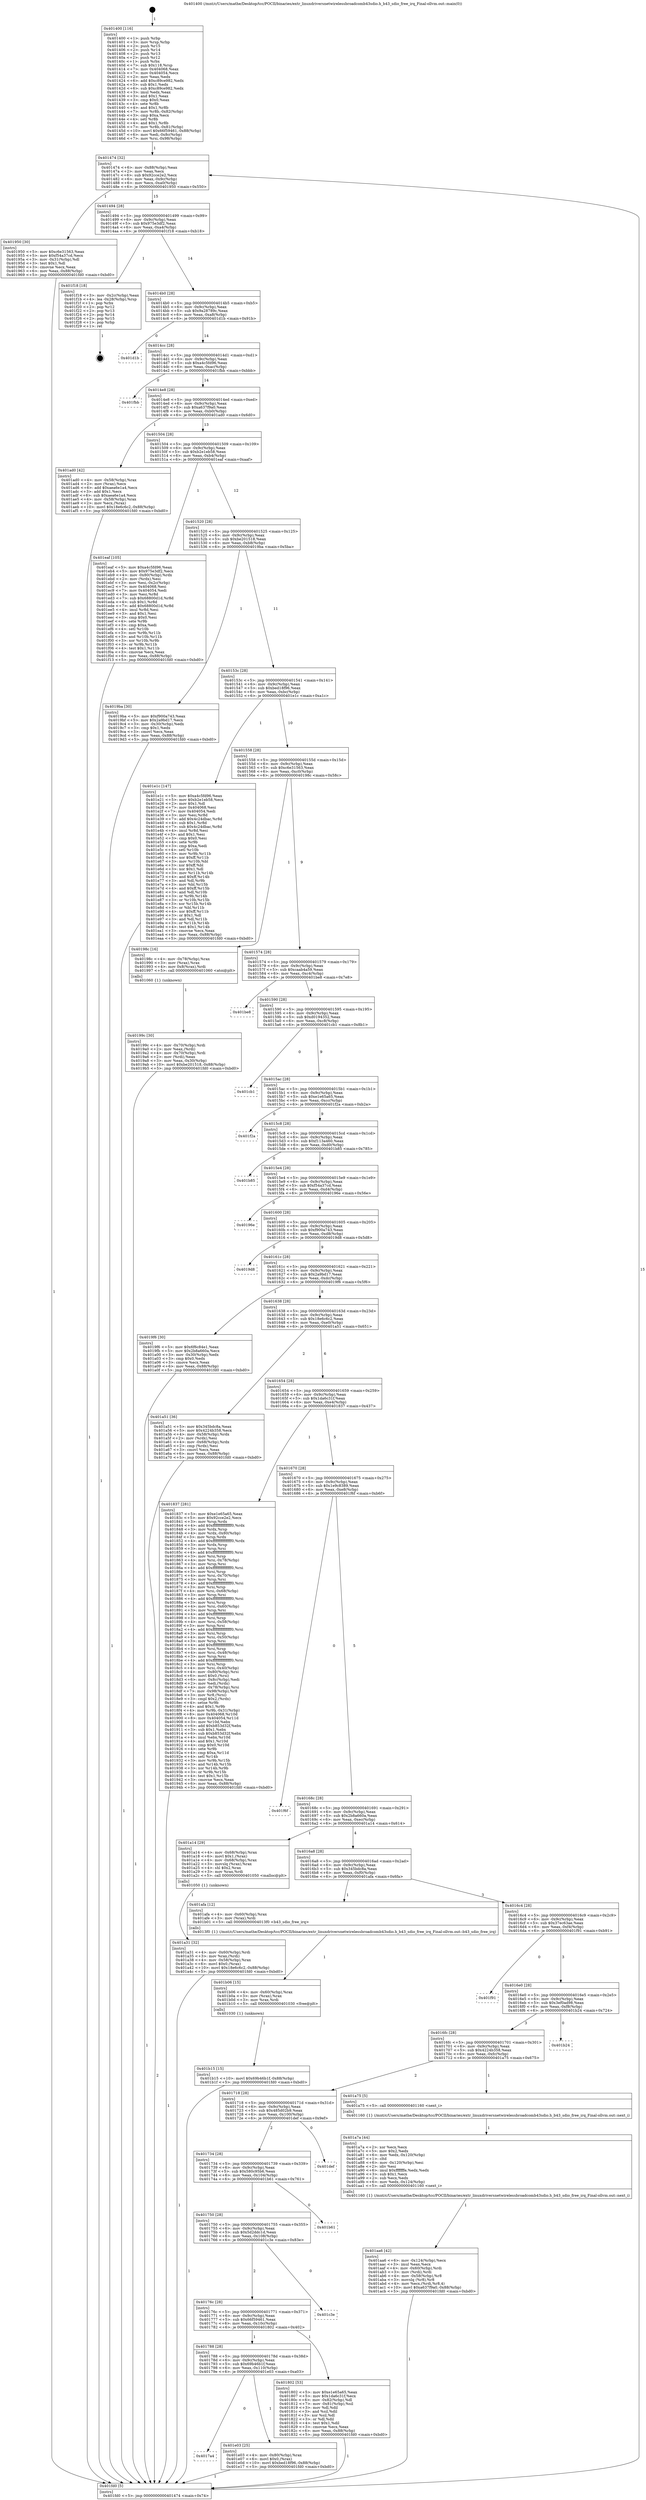 digraph "0x401400" {
  label = "0x401400 (/mnt/c/Users/mathe/Desktop/tcc/POCII/binaries/extr_linuxdriversnetwirelessbroadcomb43sdio.h_b43_sdio_free_irq_Final-ollvm.out::main(0))"
  labelloc = "t"
  node[shape=record]

  Entry [label="",width=0.3,height=0.3,shape=circle,fillcolor=black,style=filled]
  "0x401474" [label="{
     0x401474 [32]\l
     | [instrs]\l
     &nbsp;&nbsp;0x401474 \<+6\>: mov -0x88(%rbp),%eax\l
     &nbsp;&nbsp;0x40147a \<+2\>: mov %eax,%ecx\l
     &nbsp;&nbsp;0x40147c \<+6\>: sub $0x92cce2e2,%ecx\l
     &nbsp;&nbsp;0x401482 \<+6\>: mov %eax,-0x9c(%rbp)\l
     &nbsp;&nbsp;0x401488 \<+6\>: mov %ecx,-0xa0(%rbp)\l
     &nbsp;&nbsp;0x40148e \<+6\>: je 0000000000401950 \<main+0x550\>\l
  }"]
  "0x401950" [label="{
     0x401950 [30]\l
     | [instrs]\l
     &nbsp;&nbsp;0x401950 \<+5\>: mov $0xc6e31563,%eax\l
     &nbsp;&nbsp;0x401955 \<+5\>: mov $0xf54a37cd,%ecx\l
     &nbsp;&nbsp;0x40195a \<+3\>: mov -0x31(%rbp),%dl\l
     &nbsp;&nbsp;0x40195d \<+3\>: test $0x1,%dl\l
     &nbsp;&nbsp;0x401960 \<+3\>: cmovne %ecx,%eax\l
     &nbsp;&nbsp;0x401963 \<+6\>: mov %eax,-0x88(%rbp)\l
     &nbsp;&nbsp;0x401969 \<+5\>: jmp 0000000000401fd0 \<main+0xbd0\>\l
  }"]
  "0x401494" [label="{
     0x401494 [28]\l
     | [instrs]\l
     &nbsp;&nbsp;0x401494 \<+5\>: jmp 0000000000401499 \<main+0x99\>\l
     &nbsp;&nbsp;0x401499 \<+6\>: mov -0x9c(%rbp),%eax\l
     &nbsp;&nbsp;0x40149f \<+5\>: sub $0x975e3df2,%eax\l
     &nbsp;&nbsp;0x4014a4 \<+6\>: mov %eax,-0xa4(%rbp)\l
     &nbsp;&nbsp;0x4014aa \<+6\>: je 0000000000401f18 \<main+0xb18\>\l
  }"]
  Exit [label="",width=0.3,height=0.3,shape=circle,fillcolor=black,style=filled,peripheries=2]
  "0x401f18" [label="{
     0x401f18 [18]\l
     | [instrs]\l
     &nbsp;&nbsp;0x401f18 \<+3\>: mov -0x2c(%rbp),%eax\l
     &nbsp;&nbsp;0x401f1b \<+4\>: lea -0x28(%rbp),%rsp\l
     &nbsp;&nbsp;0x401f1f \<+1\>: pop %rbx\l
     &nbsp;&nbsp;0x401f20 \<+2\>: pop %r12\l
     &nbsp;&nbsp;0x401f22 \<+2\>: pop %r13\l
     &nbsp;&nbsp;0x401f24 \<+2\>: pop %r14\l
     &nbsp;&nbsp;0x401f26 \<+2\>: pop %r15\l
     &nbsp;&nbsp;0x401f28 \<+1\>: pop %rbp\l
     &nbsp;&nbsp;0x401f29 \<+1\>: ret\l
  }"]
  "0x4014b0" [label="{
     0x4014b0 [28]\l
     | [instrs]\l
     &nbsp;&nbsp;0x4014b0 \<+5\>: jmp 00000000004014b5 \<main+0xb5\>\l
     &nbsp;&nbsp;0x4014b5 \<+6\>: mov -0x9c(%rbp),%eax\l
     &nbsp;&nbsp;0x4014bb \<+5\>: sub $0x9a28789c,%eax\l
     &nbsp;&nbsp;0x4014c0 \<+6\>: mov %eax,-0xa8(%rbp)\l
     &nbsp;&nbsp;0x4014c6 \<+6\>: je 0000000000401d1b \<main+0x91b\>\l
  }"]
  "0x4017a4" [label="{
     0x4017a4\l
  }", style=dashed]
  "0x401d1b" [label="{
     0x401d1b\l
  }", style=dashed]
  "0x4014cc" [label="{
     0x4014cc [28]\l
     | [instrs]\l
     &nbsp;&nbsp;0x4014cc \<+5\>: jmp 00000000004014d1 \<main+0xd1\>\l
     &nbsp;&nbsp;0x4014d1 \<+6\>: mov -0x9c(%rbp),%eax\l
     &nbsp;&nbsp;0x4014d7 \<+5\>: sub $0xa4c5fd96,%eax\l
     &nbsp;&nbsp;0x4014dc \<+6\>: mov %eax,-0xac(%rbp)\l
     &nbsp;&nbsp;0x4014e2 \<+6\>: je 0000000000401fbb \<main+0xbbb\>\l
  }"]
  "0x401e03" [label="{
     0x401e03 [25]\l
     | [instrs]\l
     &nbsp;&nbsp;0x401e03 \<+4\>: mov -0x80(%rbp),%rax\l
     &nbsp;&nbsp;0x401e07 \<+6\>: movl $0x0,(%rax)\l
     &nbsp;&nbsp;0x401e0d \<+10\>: movl $0xbed18f96,-0x88(%rbp)\l
     &nbsp;&nbsp;0x401e17 \<+5\>: jmp 0000000000401fd0 \<main+0xbd0\>\l
  }"]
  "0x401fbb" [label="{
     0x401fbb\l
  }", style=dashed]
  "0x4014e8" [label="{
     0x4014e8 [28]\l
     | [instrs]\l
     &nbsp;&nbsp;0x4014e8 \<+5\>: jmp 00000000004014ed \<main+0xed\>\l
     &nbsp;&nbsp;0x4014ed \<+6\>: mov -0x9c(%rbp),%eax\l
     &nbsp;&nbsp;0x4014f3 \<+5\>: sub $0xa637f9a0,%eax\l
     &nbsp;&nbsp;0x4014f8 \<+6\>: mov %eax,-0xb0(%rbp)\l
     &nbsp;&nbsp;0x4014fe \<+6\>: je 0000000000401ad0 \<main+0x6d0\>\l
  }"]
  "0x401b15" [label="{
     0x401b15 [15]\l
     | [instrs]\l
     &nbsp;&nbsp;0x401b15 \<+10\>: movl $0x69b46b1f,-0x88(%rbp)\l
     &nbsp;&nbsp;0x401b1f \<+5\>: jmp 0000000000401fd0 \<main+0xbd0\>\l
  }"]
  "0x401ad0" [label="{
     0x401ad0 [42]\l
     | [instrs]\l
     &nbsp;&nbsp;0x401ad0 \<+4\>: mov -0x58(%rbp),%rax\l
     &nbsp;&nbsp;0x401ad4 \<+2\>: mov (%rax),%ecx\l
     &nbsp;&nbsp;0x401ad6 \<+6\>: add $0xaea6e1a4,%ecx\l
     &nbsp;&nbsp;0x401adc \<+3\>: add $0x1,%ecx\l
     &nbsp;&nbsp;0x401adf \<+6\>: sub $0xaea6e1a4,%ecx\l
     &nbsp;&nbsp;0x401ae5 \<+4\>: mov -0x58(%rbp),%rax\l
     &nbsp;&nbsp;0x401ae9 \<+2\>: mov %ecx,(%rax)\l
     &nbsp;&nbsp;0x401aeb \<+10\>: movl $0x18e6c6c2,-0x88(%rbp)\l
     &nbsp;&nbsp;0x401af5 \<+5\>: jmp 0000000000401fd0 \<main+0xbd0\>\l
  }"]
  "0x401504" [label="{
     0x401504 [28]\l
     | [instrs]\l
     &nbsp;&nbsp;0x401504 \<+5\>: jmp 0000000000401509 \<main+0x109\>\l
     &nbsp;&nbsp;0x401509 \<+6\>: mov -0x9c(%rbp),%eax\l
     &nbsp;&nbsp;0x40150f \<+5\>: sub $0xb2e1eb58,%eax\l
     &nbsp;&nbsp;0x401514 \<+6\>: mov %eax,-0xb4(%rbp)\l
     &nbsp;&nbsp;0x40151a \<+6\>: je 0000000000401eaf \<main+0xaaf\>\l
  }"]
  "0x401b06" [label="{
     0x401b06 [15]\l
     | [instrs]\l
     &nbsp;&nbsp;0x401b06 \<+4\>: mov -0x60(%rbp),%rax\l
     &nbsp;&nbsp;0x401b0a \<+3\>: mov (%rax),%rax\l
     &nbsp;&nbsp;0x401b0d \<+3\>: mov %rax,%rdi\l
     &nbsp;&nbsp;0x401b10 \<+5\>: call 0000000000401030 \<free@plt\>\l
     | [calls]\l
     &nbsp;&nbsp;0x401030 \{1\} (unknown)\l
  }"]
  "0x401eaf" [label="{
     0x401eaf [105]\l
     | [instrs]\l
     &nbsp;&nbsp;0x401eaf \<+5\>: mov $0xa4c5fd96,%eax\l
     &nbsp;&nbsp;0x401eb4 \<+5\>: mov $0x975e3df2,%ecx\l
     &nbsp;&nbsp;0x401eb9 \<+4\>: mov -0x80(%rbp),%rdx\l
     &nbsp;&nbsp;0x401ebd \<+2\>: mov (%rdx),%esi\l
     &nbsp;&nbsp;0x401ebf \<+3\>: mov %esi,-0x2c(%rbp)\l
     &nbsp;&nbsp;0x401ec2 \<+7\>: mov 0x404068,%esi\l
     &nbsp;&nbsp;0x401ec9 \<+7\>: mov 0x404054,%edi\l
     &nbsp;&nbsp;0x401ed0 \<+3\>: mov %esi,%r8d\l
     &nbsp;&nbsp;0x401ed3 \<+7\>: sub $0x68800d1d,%r8d\l
     &nbsp;&nbsp;0x401eda \<+4\>: sub $0x1,%r8d\l
     &nbsp;&nbsp;0x401ede \<+7\>: add $0x68800d1d,%r8d\l
     &nbsp;&nbsp;0x401ee5 \<+4\>: imul %r8d,%esi\l
     &nbsp;&nbsp;0x401ee9 \<+3\>: and $0x1,%esi\l
     &nbsp;&nbsp;0x401eec \<+3\>: cmp $0x0,%esi\l
     &nbsp;&nbsp;0x401eef \<+4\>: sete %r9b\l
     &nbsp;&nbsp;0x401ef3 \<+3\>: cmp $0xa,%edi\l
     &nbsp;&nbsp;0x401ef6 \<+4\>: setl %r10b\l
     &nbsp;&nbsp;0x401efa \<+3\>: mov %r9b,%r11b\l
     &nbsp;&nbsp;0x401efd \<+3\>: and %r10b,%r11b\l
     &nbsp;&nbsp;0x401f00 \<+3\>: xor %r10b,%r9b\l
     &nbsp;&nbsp;0x401f03 \<+3\>: or %r9b,%r11b\l
     &nbsp;&nbsp;0x401f06 \<+4\>: test $0x1,%r11b\l
     &nbsp;&nbsp;0x401f0a \<+3\>: cmovne %ecx,%eax\l
     &nbsp;&nbsp;0x401f0d \<+6\>: mov %eax,-0x88(%rbp)\l
     &nbsp;&nbsp;0x401f13 \<+5\>: jmp 0000000000401fd0 \<main+0xbd0\>\l
  }"]
  "0x401520" [label="{
     0x401520 [28]\l
     | [instrs]\l
     &nbsp;&nbsp;0x401520 \<+5\>: jmp 0000000000401525 \<main+0x125\>\l
     &nbsp;&nbsp;0x401525 \<+6\>: mov -0x9c(%rbp),%eax\l
     &nbsp;&nbsp;0x40152b \<+5\>: sub $0xbe201518,%eax\l
     &nbsp;&nbsp;0x401530 \<+6\>: mov %eax,-0xb8(%rbp)\l
     &nbsp;&nbsp;0x401536 \<+6\>: je 00000000004019ba \<main+0x5ba\>\l
  }"]
  "0x401aa6" [label="{
     0x401aa6 [42]\l
     | [instrs]\l
     &nbsp;&nbsp;0x401aa6 \<+6\>: mov -0x124(%rbp),%ecx\l
     &nbsp;&nbsp;0x401aac \<+3\>: imul %eax,%ecx\l
     &nbsp;&nbsp;0x401aaf \<+4\>: mov -0x60(%rbp),%rdi\l
     &nbsp;&nbsp;0x401ab3 \<+3\>: mov (%rdi),%rdi\l
     &nbsp;&nbsp;0x401ab6 \<+4\>: mov -0x58(%rbp),%r8\l
     &nbsp;&nbsp;0x401aba \<+3\>: movslq (%r8),%r8\l
     &nbsp;&nbsp;0x401abd \<+4\>: mov %ecx,(%rdi,%r8,4)\l
     &nbsp;&nbsp;0x401ac1 \<+10\>: movl $0xa637f9a0,-0x88(%rbp)\l
     &nbsp;&nbsp;0x401acb \<+5\>: jmp 0000000000401fd0 \<main+0xbd0\>\l
  }"]
  "0x4019ba" [label="{
     0x4019ba [30]\l
     | [instrs]\l
     &nbsp;&nbsp;0x4019ba \<+5\>: mov $0xf900a743,%eax\l
     &nbsp;&nbsp;0x4019bf \<+5\>: mov $0x2a9bd17,%ecx\l
     &nbsp;&nbsp;0x4019c4 \<+3\>: mov -0x30(%rbp),%edx\l
     &nbsp;&nbsp;0x4019c7 \<+3\>: cmp $0x1,%edx\l
     &nbsp;&nbsp;0x4019ca \<+3\>: cmovl %ecx,%eax\l
     &nbsp;&nbsp;0x4019cd \<+6\>: mov %eax,-0x88(%rbp)\l
     &nbsp;&nbsp;0x4019d3 \<+5\>: jmp 0000000000401fd0 \<main+0xbd0\>\l
  }"]
  "0x40153c" [label="{
     0x40153c [28]\l
     | [instrs]\l
     &nbsp;&nbsp;0x40153c \<+5\>: jmp 0000000000401541 \<main+0x141\>\l
     &nbsp;&nbsp;0x401541 \<+6\>: mov -0x9c(%rbp),%eax\l
     &nbsp;&nbsp;0x401547 \<+5\>: sub $0xbed18f96,%eax\l
     &nbsp;&nbsp;0x40154c \<+6\>: mov %eax,-0xbc(%rbp)\l
     &nbsp;&nbsp;0x401552 \<+6\>: je 0000000000401e1c \<main+0xa1c\>\l
  }"]
  "0x401a7a" [label="{
     0x401a7a [44]\l
     | [instrs]\l
     &nbsp;&nbsp;0x401a7a \<+2\>: xor %ecx,%ecx\l
     &nbsp;&nbsp;0x401a7c \<+5\>: mov $0x2,%edx\l
     &nbsp;&nbsp;0x401a81 \<+6\>: mov %edx,-0x120(%rbp)\l
     &nbsp;&nbsp;0x401a87 \<+1\>: cltd\l
     &nbsp;&nbsp;0x401a88 \<+6\>: mov -0x120(%rbp),%esi\l
     &nbsp;&nbsp;0x401a8e \<+2\>: idiv %esi\l
     &nbsp;&nbsp;0x401a90 \<+6\>: imul $0xfffffffe,%edx,%edx\l
     &nbsp;&nbsp;0x401a96 \<+3\>: sub $0x1,%ecx\l
     &nbsp;&nbsp;0x401a99 \<+2\>: sub %ecx,%edx\l
     &nbsp;&nbsp;0x401a9b \<+6\>: mov %edx,-0x124(%rbp)\l
     &nbsp;&nbsp;0x401aa1 \<+5\>: call 0000000000401160 \<next_i\>\l
     | [calls]\l
     &nbsp;&nbsp;0x401160 \{1\} (/mnt/c/Users/mathe/Desktop/tcc/POCII/binaries/extr_linuxdriversnetwirelessbroadcomb43sdio.h_b43_sdio_free_irq_Final-ollvm.out::next_i)\l
  }"]
  "0x401e1c" [label="{
     0x401e1c [147]\l
     | [instrs]\l
     &nbsp;&nbsp;0x401e1c \<+5\>: mov $0xa4c5fd96,%eax\l
     &nbsp;&nbsp;0x401e21 \<+5\>: mov $0xb2e1eb58,%ecx\l
     &nbsp;&nbsp;0x401e26 \<+2\>: mov $0x1,%dl\l
     &nbsp;&nbsp;0x401e28 \<+7\>: mov 0x404068,%esi\l
     &nbsp;&nbsp;0x401e2f \<+7\>: mov 0x404054,%edi\l
     &nbsp;&nbsp;0x401e36 \<+3\>: mov %esi,%r8d\l
     &nbsp;&nbsp;0x401e39 \<+7\>: add $0x4c24dbac,%r8d\l
     &nbsp;&nbsp;0x401e40 \<+4\>: sub $0x1,%r8d\l
     &nbsp;&nbsp;0x401e44 \<+7\>: sub $0x4c24dbac,%r8d\l
     &nbsp;&nbsp;0x401e4b \<+4\>: imul %r8d,%esi\l
     &nbsp;&nbsp;0x401e4f \<+3\>: and $0x1,%esi\l
     &nbsp;&nbsp;0x401e52 \<+3\>: cmp $0x0,%esi\l
     &nbsp;&nbsp;0x401e55 \<+4\>: sete %r9b\l
     &nbsp;&nbsp;0x401e59 \<+3\>: cmp $0xa,%edi\l
     &nbsp;&nbsp;0x401e5c \<+4\>: setl %r10b\l
     &nbsp;&nbsp;0x401e60 \<+3\>: mov %r9b,%r11b\l
     &nbsp;&nbsp;0x401e63 \<+4\>: xor $0xff,%r11b\l
     &nbsp;&nbsp;0x401e67 \<+3\>: mov %r10b,%bl\l
     &nbsp;&nbsp;0x401e6a \<+3\>: xor $0xff,%bl\l
     &nbsp;&nbsp;0x401e6d \<+3\>: xor $0x1,%dl\l
     &nbsp;&nbsp;0x401e70 \<+3\>: mov %r11b,%r14b\l
     &nbsp;&nbsp;0x401e73 \<+4\>: and $0xff,%r14b\l
     &nbsp;&nbsp;0x401e77 \<+3\>: and %dl,%r9b\l
     &nbsp;&nbsp;0x401e7a \<+3\>: mov %bl,%r15b\l
     &nbsp;&nbsp;0x401e7d \<+4\>: and $0xff,%r15b\l
     &nbsp;&nbsp;0x401e81 \<+3\>: and %dl,%r10b\l
     &nbsp;&nbsp;0x401e84 \<+3\>: or %r9b,%r14b\l
     &nbsp;&nbsp;0x401e87 \<+3\>: or %r10b,%r15b\l
     &nbsp;&nbsp;0x401e8a \<+3\>: xor %r15b,%r14b\l
     &nbsp;&nbsp;0x401e8d \<+3\>: or %bl,%r11b\l
     &nbsp;&nbsp;0x401e90 \<+4\>: xor $0xff,%r11b\l
     &nbsp;&nbsp;0x401e94 \<+3\>: or $0x1,%dl\l
     &nbsp;&nbsp;0x401e97 \<+3\>: and %dl,%r11b\l
     &nbsp;&nbsp;0x401e9a \<+3\>: or %r11b,%r14b\l
     &nbsp;&nbsp;0x401e9d \<+4\>: test $0x1,%r14b\l
     &nbsp;&nbsp;0x401ea1 \<+3\>: cmovne %ecx,%eax\l
     &nbsp;&nbsp;0x401ea4 \<+6\>: mov %eax,-0x88(%rbp)\l
     &nbsp;&nbsp;0x401eaa \<+5\>: jmp 0000000000401fd0 \<main+0xbd0\>\l
  }"]
  "0x401558" [label="{
     0x401558 [28]\l
     | [instrs]\l
     &nbsp;&nbsp;0x401558 \<+5\>: jmp 000000000040155d \<main+0x15d\>\l
     &nbsp;&nbsp;0x40155d \<+6\>: mov -0x9c(%rbp),%eax\l
     &nbsp;&nbsp;0x401563 \<+5\>: sub $0xc6e31563,%eax\l
     &nbsp;&nbsp;0x401568 \<+6\>: mov %eax,-0xc0(%rbp)\l
     &nbsp;&nbsp;0x40156e \<+6\>: je 000000000040198c \<main+0x58c\>\l
  }"]
  "0x401a31" [label="{
     0x401a31 [32]\l
     | [instrs]\l
     &nbsp;&nbsp;0x401a31 \<+4\>: mov -0x60(%rbp),%rdi\l
     &nbsp;&nbsp;0x401a35 \<+3\>: mov %rax,(%rdi)\l
     &nbsp;&nbsp;0x401a38 \<+4\>: mov -0x58(%rbp),%rax\l
     &nbsp;&nbsp;0x401a3c \<+6\>: movl $0x0,(%rax)\l
     &nbsp;&nbsp;0x401a42 \<+10\>: movl $0x18e6c6c2,-0x88(%rbp)\l
     &nbsp;&nbsp;0x401a4c \<+5\>: jmp 0000000000401fd0 \<main+0xbd0\>\l
  }"]
  "0x40198c" [label="{
     0x40198c [16]\l
     | [instrs]\l
     &nbsp;&nbsp;0x40198c \<+4\>: mov -0x78(%rbp),%rax\l
     &nbsp;&nbsp;0x401990 \<+3\>: mov (%rax),%rax\l
     &nbsp;&nbsp;0x401993 \<+4\>: mov 0x8(%rax),%rdi\l
     &nbsp;&nbsp;0x401997 \<+5\>: call 0000000000401060 \<atoi@plt\>\l
     | [calls]\l
     &nbsp;&nbsp;0x401060 \{1\} (unknown)\l
  }"]
  "0x401574" [label="{
     0x401574 [28]\l
     | [instrs]\l
     &nbsp;&nbsp;0x401574 \<+5\>: jmp 0000000000401579 \<main+0x179\>\l
     &nbsp;&nbsp;0x401579 \<+6\>: mov -0x9c(%rbp),%eax\l
     &nbsp;&nbsp;0x40157f \<+5\>: sub $0xcaab4a59,%eax\l
     &nbsp;&nbsp;0x401584 \<+6\>: mov %eax,-0xc4(%rbp)\l
     &nbsp;&nbsp;0x40158a \<+6\>: je 0000000000401be8 \<main+0x7e8\>\l
  }"]
  "0x40199c" [label="{
     0x40199c [30]\l
     | [instrs]\l
     &nbsp;&nbsp;0x40199c \<+4\>: mov -0x70(%rbp),%rdi\l
     &nbsp;&nbsp;0x4019a0 \<+2\>: mov %eax,(%rdi)\l
     &nbsp;&nbsp;0x4019a2 \<+4\>: mov -0x70(%rbp),%rdi\l
     &nbsp;&nbsp;0x4019a6 \<+2\>: mov (%rdi),%eax\l
     &nbsp;&nbsp;0x4019a8 \<+3\>: mov %eax,-0x30(%rbp)\l
     &nbsp;&nbsp;0x4019ab \<+10\>: movl $0xbe201518,-0x88(%rbp)\l
     &nbsp;&nbsp;0x4019b5 \<+5\>: jmp 0000000000401fd0 \<main+0xbd0\>\l
  }"]
  "0x401be8" [label="{
     0x401be8\l
  }", style=dashed]
  "0x401590" [label="{
     0x401590 [28]\l
     | [instrs]\l
     &nbsp;&nbsp;0x401590 \<+5\>: jmp 0000000000401595 \<main+0x195\>\l
     &nbsp;&nbsp;0x401595 \<+6\>: mov -0x9c(%rbp),%eax\l
     &nbsp;&nbsp;0x40159b \<+5\>: sub $0xd0194352,%eax\l
     &nbsp;&nbsp;0x4015a0 \<+6\>: mov %eax,-0xc8(%rbp)\l
     &nbsp;&nbsp;0x4015a6 \<+6\>: je 0000000000401cb1 \<main+0x8b1\>\l
  }"]
  "0x401400" [label="{
     0x401400 [116]\l
     | [instrs]\l
     &nbsp;&nbsp;0x401400 \<+1\>: push %rbp\l
     &nbsp;&nbsp;0x401401 \<+3\>: mov %rsp,%rbp\l
     &nbsp;&nbsp;0x401404 \<+2\>: push %r15\l
     &nbsp;&nbsp;0x401406 \<+2\>: push %r14\l
     &nbsp;&nbsp;0x401408 \<+2\>: push %r13\l
     &nbsp;&nbsp;0x40140a \<+2\>: push %r12\l
     &nbsp;&nbsp;0x40140c \<+1\>: push %rbx\l
     &nbsp;&nbsp;0x40140d \<+7\>: sub $0x118,%rsp\l
     &nbsp;&nbsp;0x401414 \<+7\>: mov 0x404068,%eax\l
     &nbsp;&nbsp;0x40141b \<+7\>: mov 0x404054,%ecx\l
     &nbsp;&nbsp;0x401422 \<+2\>: mov %eax,%edx\l
     &nbsp;&nbsp;0x401424 \<+6\>: add $0xc89ce982,%edx\l
     &nbsp;&nbsp;0x40142a \<+3\>: sub $0x1,%edx\l
     &nbsp;&nbsp;0x40142d \<+6\>: sub $0xc89ce982,%edx\l
     &nbsp;&nbsp;0x401433 \<+3\>: imul %edx,%eax\l
     &nbsp;&nbsp;0x401436 \<+3\>: and $0x1,%eax\l
     &nbsp;&nbsp;0x401439 \<+3\>: cmp $0x0,%eax\l
     &nbsp;&nbsp;0x40143c \<+4\>: sete %r8b\l
     &nbsp;&nbsp;0x401440 \<+4\>: and $0x1,%r8b\l
     &nbsp;&nbsp;0x401444 \<+7\>: mov %r8b,-0x82(%rbp)\l
     &nbsp;&nbsp;0x40144b \<+3\>: cmp $0xa,%ecx\l
     &nbsp;&nbsp;0x40144e \<+4\>: setl %r8b\l
     &nbsp;&nbsp;0x401452 \<+4\>: and $0x1,%r8b\l
     &nbsp;&nbsp;0x401456 \<+7\>: mov %r8b,-0x81(%rbp)\l
     &nbsp;&nbsp;0x40145d \<+10\>: movl $0x66f59461,-0x88(%rbp)\l
     &nbsp;&nbsp;0x401467 \<+6\>: mov %edi,-0x8c(%rbp)\l
     &nbsp;&nbsp;0x40146d \<+7\>: mov %rsi,-0x98(%rbp)\l
  }"]
  "0x401cb1" [label="{
     0x401cb1\l
  }", style=dashed]
  "0x4015ac" [label="{
     0x4015ac [28]\l
     | [instrs]\l
     &nbsp;&nbsp;0x4015ac \<+5\>: jmp 00000000004015b1 \<main+0x1b1\>\l
     &nbsp;&nbsp;0x4015b1 \<+6\>: mov -0x9c(%rbp),%eax\l
     &nbsp;&nbsp;0x4015b7 \<+5\>: sub $0xe1e65a65,%eax\l
     &nbsp;&nbsp;0x4015bc \<+6\>: mov %eax,-0xcc(%rbp)\l
     &nbsp;&nbsp;0x4015c2 \<+6\>: je 0000000000401f2a \<main+0xb2a\>\l
  }"]
  "0x401fd0" [label="{
     0x401fd0 [5]\l
     | [instrs]\l
     &nbsp;&nbsp;0x401fd0 \<+5\>: jmp 0000000000401474 \<main+0x74\>\l
  }"]
  "0x401f2a" [label="{
     0x401f2a\l
  }", style=dashed]
  "0x4015c8" [label="{
     0x4015c8 [28]\l
     | [instrs]\l
     &nbsp;&nbsp;0x4015c8 \<+5\>: jmp 00000000004015cd \<main+0x1cd\>\l
     &nbsp;&nbsp;0x4015cd \<+6\>: mov -0x9c(%rbp),%eax\l
     &nbsp;&nbsp;0x4015d3 \<+5\>: sub $0xf113a460,%eax\l
     &nbsp;&nbsp;0x4015d8 \<+6\>: mov %eax,-0xd0(%rbp)\l
     &nbsp;&nbsp;0x4015de \<+6\>: je 0000000000401b85 \<main+0x785\>\l
  }"]
  "0x401788" [label="{
     0x401788 [28]\l
     | [instrs]\l
     &nbsp;&nbsp;0x401788 \<+5\>: jmp 000000000040178d \<main+0x38d\>\l
     &nbsp;&nbsp;0x40178d \<+6\>: mov -0x9c(%rbp),%eax\l
     &nbsp;&nbsp;0x401793 \<+5\>: sub $0x69b46b1f,%eax\l
     &nbsp;&nbsp;0x401798 \<+6\>: mov %eax,-0x110(%rbp)\l
     &nbsp;&nbsp;0x40179e \<+6\>: je 0000000000401e03 \<main+0xa03\>\l
  }"]
  "0x401b85" [label="{
     0x401b85\l
  }", style=dashed]
  "0x4015e4" [label="{
     0x4015e4 [28]\l
     | [instrs]\l
     &nbsp;&nbsp;0x4015e4 \<+5\>: jmp 00000000004015e9 \<main+0x1e9\>\l
     &nbsp;&nbsp;0x4015e9 \<+6\>: mov -0x9c(%rbp),%eax\l
     &nbsp;&nbsp;0x4015ef \<+5\>: sub $0xf54a37cd,%eax\l
     &nbsp;&nbsp;0x4015f4 \<+6\>: mov %eax,-0xd4(%rbp)\l
     &nbsp;&nbsp;0x4015fa \<+6\>: je 000000000040196e \<main+0x56e\>\l
  }"]
  "0x401802" [label="{
     0x401802 [53]\l
     | [instrs]\l
     &nbsp;&nbsp;0x401802 \<+5\>: mov $0xe1e65a65,%eax\l
     &nbsp;&nbsp;0x401807 \<+5\>: mov $0x1da6c31f,%ecx\l
     &nbsp;&nbsp;0x40180c \<+6\>: mov -0x82(%rbp),%dl\l
     &nbsp;&nbsp;0x401812 \<+7\>: mov -0x81(%rbp),%sil\l
     &nbsp;&nbsp;0x401819 \<+3\>: mov %dl,%dil\l
     &nbsp;&nbsp;0x40181c \<+3\>: and %sil,%dil\l
     &nbsp;&nbsp;0x40181f \<+3\>: xor %sil,%dl\l
     &nbsp;&nbsp;0x401822 \<+3\>: or %dl,%dil\l
     &nbsp;&nbsp;0x401825 \<+4\>: test $0x1,%dil\l
     &nbsp;&nbsp;0x401829 \<+3\>: cmovne %ecx,%eax\l
     &nbsp;&nbsp;0x40182c \<+6\>: mov %eax,-0x88(%rbp)\l
     &nbsp;&nbsp;0x401832 \<+5\>: jmp 0000000000401fd0 \<main+0xbd0\>\l
  }"]
  "0x40196e" [label="{
     0x40196e\l
  }", style=dashed]
  "0x401600" [label="{
     0x401600 [28]\l
     | [instrs]\l
     &nbsp;&nbsp;0x401600 \<+5\>: jmp 0000000000401605 \<main+0x205\>\l
     &nbsp;&nbsp;0x401605 \<+6\>: mov -0x9c(%rbp),%eax\l
     &nbsp;&nbsp;0x40160b \<+5\>: sub $0xf900a743,%eax\l
     &nbsp;&nbsp;0x401610 \<+6\>: mov %eax,-0xd8(%rbp)\l
     &nbsp;&nbsp;0x401616 \<+6\>: je 00000000004019d8 \<main+0x5d8\>\l
  }"]
  "0x40176c" [label="{
     0x40176c [28]\l
     | [instrs]\l
     &nbsp;&nbsp;0x40176c \<+5\>: jmp 0000000000401771 \<main+0x371\>\l
     &nbsp;&nbsp;0x401771 \<+6\>: mov -0x9c(%rbp),%eax\l
     &nbsp;&nbsp;0x401777 \<+5\>: sub $0x66f59461,%eax\l
     &nbsp;&nbsp;0x40177c \<+6\>: mov %eax,-0x10c(%rbp)\l
     &nbsp;&nbsp;0x401782 \<+6\>: je 0000000000401802 \<main+0x402\>\l
  }"]
  "0x4019d8" [label="{
     0x4019d8\l
  }", style=dashed]
  "0x40161c" [label="{
     0x40161c [28]\l
     | [instrs]\l
     &nbsp;&nbsp;0x40161c \<+5\>: jmp 0000000000401621 \<main+0x221\>\l
     &nbsp;&nbsp;0x401621 \<+6\>: mov -0x9c(%rbp),%eax\l
     &nbsp;&nbsp;0x401627 \<+5\>: sub $0x2a9bd17,%eax\l
     &nbsp;&nbsp;0x40162c \<+6\>: mov %eax,-0xdc(%rbp)\l
     &nbsp;&nbsp;0x401632 \<+6\>: je 00000000004019f6 \<main+0x5f6\>\l
  }"]
  "0x401c3e" [label="{
     0x401c3e\l
  }", style=dashed]
  "0x4019f6" [label="{
     0x4019f6 [30]\l
     | [instrs]\l
     &nbsp;&nbsp;0x4019f6 \<+5\>: mov $0x6f6c84e1,%eax\l
     &nbsp;&nbsp;0x4019fb \<+5\>: mov $0x2b8a660a,%ecx\l
     &nbsp;&nbsp;0x401a00 \<+3\>: mov -0x30(%rbp),%edx\l
     &nbsp;&nbsp;0x401a03 \<+3\>: cmp $0x0,%edx\l
     &nbsp;&nbsp;0x401a06 \<+3\>: cmove %ecx,%eax\l
     &nbsp;&nbsp;0x401a09 \<+6\>: mov %eax,-0x88(%rbp)\l
     &nbsp;&nbsp;0x401a0f \<+5\>: jmp 0000000000401fd0 \<main+0xbd0\>\l
  }"]
  "0x401638" [label="{
     0x401638 [28]\l
     | [instrs]\l
     &nbsp;&nbsp;0x401638 \<+5\>: jmp 000000000040163d \<main+0x23d\>\l
     &nbsp;&nbsp;0x40163d \<+6\>: mov -0x9c(%rbp),%eax\l
     &nbsp;&nbsp;0x401643 \<+5\>: sub $0x18e6c6c2,%eax\l
     &nbsp;&nbsp;0x401648 \<+6\>: mov %eax,-0xe0(%rbp)\l
     &nbsp;&nbsp;0x40164e \<+6\>: je 0000000000401a51 \<main+0x651\>\l
  }"]
  "0x401750" [label="{
     0x401750 [28]\l
     | [instrs]\l
     &nbsp;&nbsp;0x401750 \<+5\>: jmp 0000000000401755 \<main+0x355\>\l
     &nbsp;&nbsp;0x401755 \<+6\>: mov -0x9c(%rbp),%eax\l
     &nbsp;&nbsp;0x40175b \<+5\>: sub $0x5d2ddc1d,%eax\l
     &nbsp;&nbsp;0x401760 \<+6\>: mov %eax,-0x108(%rbp)\l
     &nbsp;&nbsp;0x401766 \<+6\>: je 0000000000401c3e \<main+0x83e\>\l
  }"]
  "0x401a51" [label="{
     0x401a51 [36]\l
     | [instrs]\l
     &nbsp;&nbsp;0x401a51 \<+5\>: mov $0x345bdc8a,%eax\l
     &nbsp;&nbsp;0x401a56 \<+5\>: mov $0x4224b358,%ecx\l
     &nbsp;&nbsp;0x401a5b \<+4\>: mov -0x58(%rbp),%rdx\l
     &nbsp;&nbsp;0x401a5f \<+2\>: mov (%rdx),%esi\l
     &nbsp;&nbsp;0x401a61 \<+4\>: mov -0x68(%rbp),%rdx\l
     &nbsp;&nbsp;0x401a65 \<+2\>: cmp (%rdx),%esi\l
     &nbsp;&nbsp;0x401a67 \<+3\>: cmovl %ecx,%eax\l
     &nbsp;&nbsp;0x401a6a \<+6\>: mov %eax,-0x88(%rbp)\l
     &nbsp;&nbsp;0x401a70 \<+5\>: jmp 0000000000401fd0 \<main+0xbd0\>\l
  }"]
  "0x401654" [label="{
     0x401654 [28]\l
     | [instrs]\l
     &nbsp;&nbsp;0x401654 \<+5\>: jmp 0000000000401659 \<main+0x259\>\l
     &nbsp;&nbsp;0x401659 \<+6\>: mov -0x9c(%rbp),%eax\l
     &nbsp;&nbsp;0x40165f \<+5\>: sub $0x1da6c31f,%eax\l
     &nbsp;&nbsp;0x401664 \<+6\>: mov %eax,-0xe4(%rbp)\l
     &nbsp;&nbsp;0x40166a \<+6\>: je 0000000000401837 \<main+0x437\>\l
  }"]
  "0x401b61" [label="{
     0x401b61\l
  }", style=dashed]
  "0x401837" [label="{
     0x401837 [281]\l
     | [instrs]\l
     &nbsp;&nbsp;0x401837 \<+5\>: mov $0xe1e65a65,%eax\l
     &nbsp;&nbsp;0x40183c \<+5\>: mov $0x92cce2e2,%ecx\l
     &nbsp;&nbsp;0x401841 \<+3\>: mov %rsp,%rdx\l
     &nbsp;&nbsp;0x401844 \<+4\>: add $0xfffffffffffffff0,%rdx\l
     &nbsp;&nbsp;0x401848 \<+3\>: mov %rdx,%rsp\l
     &nbsp;&nbsp;0x40184b \<+4\>: mov %rdx,-0x80(%rbp)\l
     &nbsp;&nbsp;0x40184f \<+3\>: mov %rsp,%rdx\l
     &nbsp;&nbsp;0x401852 \<+4\>: add $0xfffffffffffffff0,%rdx\l
     &nbsp;&nbsp;0x401856 \<+3\>: mov %rdx,%rsp\l
     &nbsp;&nbsp;0x401859 \<+3\>: mov %rsp,%rsi\l
     &nbsp;&nbsp;0x40185c \<+4\>: add $0xfffffffffffffff0,%rsi\l
     &nbsp;&nbsp;0x401860 \<+3\>: mov %rsi,%rsp\l
     &nbsp;&nbsp;0x401863 \<+4\>: mov %rsi,-0x78(%rbp)\l
     &nbsp;&nbsp;0x401867 \<+3\>: mov %rsp,%rsi\l
     &nbsp;&nbsp;0x40186a \<+4\>: add $0xfffffffffffffff0,%rsi\l
     &nbsp;&nbsp;0x40186e \<+3\>: mov %rsi,%rsp\l
     &nbsp;&nbsp;0x401871 \<+4\>: mov %rsi,-0x70(%rbp)\l
     &nbsp;&nbsp;0x401875 \<+3\>: mov %rsp,%rsi\l
     &nbsp;&nbsp;0x401878 \<+4\>: add $0xfffffffffffffff0,%rsi\l
     &nbsp;&nbsp;0x40187c \<+3\>: mov %rsi,%rsp\l
     &nbsp;&nbsp;0x40187f \<+4\>: mov %rsi,-0x68(%rbp)\l
     &nbsp;&nbsp;0x401883 \<+3\>: mov %rsp,%rsi\l
     &nbsp;&nbsp;0x401886 \<+4\>: add $0xfffffffffffffff0,%rsi\l
     &nbsp;&nbsp;0x40188a \<+3\>: mov %rsi,%rsp\l
     &nbsp;&nbsp;0x40188d \<+4\>: mov %rsi,-0x60(%rbp)\l
     &nbsp;&nbsp;0x401891 \<+3\>: mov %rsp,%rsi\l
     &nbsp;&nbsp;0x401894 \<+4\>: add $0xfffffffffffffff0,%rsi\l
     &nbsp;&nbsp;0x401898 \<+3\>: mov %rsi,%rsp\l
     &nbsp;&nbsp;0x40189b \<+4\>: mov %rsi,-0x58(%rbp)\l
     &nbsp;&nbsp;0x40189f \<+3\>: mov %rsp,%rsi\l
     &nbsp;&nbsp;0x4018a2 \<+4\>: add $0xfffffffffffffff0,%rsi\l
     &nbsp;&nbsp;0x4018a6 \<+3\>: mov %rsi,%rsp\l
     &nbsp;&nbsp;0x4018a9 \<+4\>: mov %rsi,-0x50(%rbp)\l
     &nbsp;&nbsp;0x4018ad \<+3\>: mov %rsp,%rsi\l
     &nbsp;&nbsp;0x4018b0 \<+4\>: add $0xfffffffffffffff0,%rsi\l
     &nbsp;&nbsp;0x4018b4 \<+3\>: mov %rsi,%rsp\l
     &nbsp;&nbsp;0x4018b7 \<+4\>: mov %rsi,-0x48(%rbp)\l
     &nbsp;&nbsp;0x4018bb \<+3\>: mov %rsp,%rsi\l
     &nbsp;&nbsp;0x4018be \<+4\>: add $0xfffffffffffffff0,%rsi\l
     &nbsp;&nbsp;0x4018c2 \<+3\>: mov %rsi,%rsp\l
     &nbsp;&nbsp;0x4018c5 \<+4\>: mov %rsi,-0x40(%rbp)\l
     &nbsp;&nbsp;0x4018c9 \<+4\>: mov -0x80(%rbp),%rsi\l
     &nbsp;&nbsp;0x4018cd \<+6\>: movl $0x0,(%rsi)\l
     &nbsp;&nbsp;0x4018d3 \<+6\>: mov -0x8c(%rbp),%edi\l
     &nbsp;&nbsp;0x4018d9 \<+2\>: mov %edi,(%rdx)\l
     &nbsp;&nbsp;0x4018db \<+4\>: mov -0x78(%rbp),%rsi\l
     &nbsp;&nbsp;0x4018df \<+7\>: mov -0x98(%rbp),%r8\l
     &nbsp;&nbsp;0x4018e6 \<+3\>: mov %r8,(%rsi)\l
     &nbsp;&nbsp;0x4018e9 \<+3\>: cmpl $0x2,(%rdx)\l
     &nbsp;&nbsp;0x4018ec \<+4\>: setne %r9b\l
     &nbsp;&nbsp;0x4018f0 \<+4\>: and $0x1,%r9b\l
     &nbsp;&nbsp;0x4018f4 \<+4\>: mov %r9b,-0x31(%rbp)\l
     &nbsp;&nbsp;0x4018f8 \<+8\>: mov 0x404068,%r10d\l
     &nbsp;&nbsp;0x401900 \<+8\>: mov 0x404054,%r11d\l
     &nbsp;&nbsp;0x401908 \<+3\>: mov %r10d,%ebx\l
     &nbsp;&nbsp;0x40190b \<+6\>: add $0xb853d32f,%ebx\l
     &nbsp;&nbsp;0x401911 \<+3\>: sub $0x1,%ebx\l
     &nbsp;&nbsp;0x401914 \<+6\>: sub $0xb853d32f,%ebx\l
     &nbsp;&nbsp;0x40191a \<+4\>: imul %ebx,%r10d\l
     &nbsp;&nbsp;0x40191e \<+4\>: and $0x1,%r10d\l
     &nbsp;&nbsp;0x401922 \<+4\>: cmp $0x0,%r10d\l
     &nbsp;&nbsp;0x401926 \<+4\>: sete %r9b\l
     &nbsp;&nbsp;0x40192a \<+4\>: cmp $0xa,%r11d\l
     &nbsp;&nbsp;0x40192e \<+4\>: setl %r14b\l
     &nbsp;&nbsp;0x401932 \<+3\>: mov %r9b,%r15b\l
     &nbsp;&nbsp;0x401935 \<+3\>: and %r14b,%r15b\l
     &nbsp;&nbsp;0x401938 \<+3\>: xor %r14b,%r9b\l
     &nbsp;&nbsp;0x40193b \<+3\>: or %r9b,%r15b\l
     &nbsp;&nbsp;0x40193e \<+4\>: test $0x1,%r15b\l
     &nbsp;&nbsp;0x401942 \<+3\>: cmovne %ecx,%eax\l
     &nbsp;&nbsp;0x401945 \<+6\>: mov %eax,-0x88(%rbp)\l
     &nbsp;&nbsp;0x40194b \<+5\>: jmp 0000000000401fd0 \<main+0xbd0\>\l
  }"]
  "0x401670" [label="{
     0x401670 [28]\l
     | [instrs]\l
     &nbsp;&nbsp;0x401670 \<+5\>: jmp 0000000000401675 \<main+0x275\>\l
     &nbsp;&nbsp;0x401675 \<+6\>: mov -0x9c(%rbp),%eax\l
     &nbsp;&nbsp;0x40167b \<+5\>: sub $0x1e9c8389,%eax\l
     &nbsp;&nbsp;0x401680 \<+6\>: mov %eax,-0xe8(%rbp)\l
     &nbsp;&nbsp;0x401686 \<+6\>: je 0000000000401f6f \<main+0xb6f\>\l
  }"]
  "0x401734" [label="{
     0x401734 [28]\l
     | [instrs]\l
     &nbsp;&nbsp;0x401734 \<+5\>: jmp 0000000000401739 \<main+0x339\>\l
     &nbsp;&nbsp;0x401739 \<+6\>: mov -0x9c(%rbp),%eax\l
     &nbsp;&nbsp;0x40173f \<+5\>: sub $0x580c95b6,%eax\l
     &nbsp;&nbsp;0x401744 \<+6\>: mov %eax,-0x104(%rbp)\l
     &nbsp;&nbsp;0x40174a \<+6\>: je 0000000000401b61 \<main+0x761\>\l
  }"]
  "0x401f6f" [label="{
     0x401f6f\l
  }", style=dashed]
  "0x40168c" [label="{
     0x40168c [28]\l
     | [instrs]\l
     &nbsp;&nbsp;0x40168c \<+5\>: jmp 0000000000401691 \<main+0x291\>\l
     &nbsp;&nbsp;0x401691 \<+6\>: mov -0x9c(%rbp),%eax\l
     &nbsp;&nbsp;0x401697 \<+5\>: sub $0x2b8a660a,%eax\l
     &nbsp;&nbsp;0x40169c \<+6\>: mov %eax,-0xec(%rbp)\l
     &nbsp;&nbsp;0x4016a2 \<+6\>: je 0000000000401a14 \<main+0x614\>\l
  }"]
  "0x401def" [label="{
     0x401def\l
  }", style=dashed]
  "0x401a14" [label="{
     0x401a14 [29]\l
     | [instrs]\l
     &nbsp;&nbsp;0x401a14 \<+4\>: mov -0x68(%rbp),%rax\l
     &nbsp;&nbsp;0x401a18 \<+6\>: movl $0x1,(%rax)\l
     &nbsp;&nbsp;0x401a1e \<+4\>: mov -0x68(%rbp),%rax\l
     &nbsp;&nbsp;0x401a22 \<+3\>: movslq (%rax),%rax\l
     &nbsp;&nbsp;0x401a25 \<+4\>: shl $0x2,%rax\l
     &nbsp;&nbsp;0x401a29 \<+3\>: mov %rax,%rdi\l
     &nbsp;&nbsp;0x401a2c \<+5\>: call 0000000000401050 \<malloc@plt\>\l
     | [calls]\l
     &nbsp;&nbsp;0x401050 \{1\} (unknown)\l
  }"]
  "0x4016a8" [label="{
     0x4016a8 [28]\l
     | [instrs]\l
     &nbsp;&nbsp;0x4016a8 \<+5\>: jmp 00000000004016ad \<main+0x2ad\>\l
     &nbsp;&nbsp;0x4016ad \<+6\>: mov -0x9c(%rbp),%eax\l
     &nbsp;&nbsp;0x4016b3 \<+5\>: sub $0x345bdc8a,%eax\l
     &nbsp;&nbsp;0x4016b8 \<+6\>: mov %eax,-0xf0(%rbp)\l
     &nbsp;&nbsp;0x4016be \<+6\>: je 0000000000401afa \<main+0x6fa\>\l
  }"]
  "0x401718" [label="{
     0x401718 [28]\l
     | [instrs]\l
     &nbsp;&nbsp;0x401718 \<+5\>: jmp 000000000040171d \<main+0x31d\>\l
     &nbsp;&nbsp;0x40171d \<+6\>: mov -0x9c(%rbp),%eax\l
     &nbsp;&nbsp;0x401723 \<+5\>: sub $0x485d02b9,%eax\l
     &nbsp;&nbsp;0x401728 \<+6\>: mov %eax,-0x100(%rbp)\l
     &nbsp;&nbsp;0x40172e \<+6\>: je 0000000000401def \<main+0x9ef\>\l
  }"]
  "0x401afa" [label="{
     0x401afa [12]\l
     | [instrs]\l
     &nbsp;&nbsp;0x401afa \<+4\>: mov -0x60(%rbp),%rax\l
     &nbsp;&nbsp;0x401afe \<+3\>: mov (%rax),%rdi\l
     &nbsp;&nbsp;0x401b01 \<+5\>: call 00000000004013f0 \<b43_sdio_free_irq\>\l
     | [calls]\l
     &nbsp;&nbsp;0x4013f0 \{1\} (/mnt/c/Users/mathe/Desktop/tcc/POCII/binaries/extr_linuxdriversnetwirelessbroadcomb43sdio.h_b43_sdio_free_irq_Final-ollvm.out::b43_sdio_free_irq)\l
  }"]
  "0x4016c4" [label="{
     0x4016c4 [28]\l
     | [instrs]\l
     &nbsp;&nbsp;0x4016c4 \<+5\>: jmp 00000000004016c9 \<main+0x2c9\>\l
     &nbsp;&nbsp;0x4016c9 \<+6\>: mov -0x9c(%rbp),%eax\l
     &nbsp;&nbsp;0x4016cf \<+5\>: sub $0x37ec63ae,%eax\l
     &nbsp;&nbsp;0x4016d4 \<+6\>: mov %eax,-0xf4(%rbp)\l
     &nbsp;&nbsp;0x4016da \<+6\>: je 0000000000401f91 \<main+0xb91\>\l
  }"]
  "0x401a75" [label="{
     0x401a75 [5]\l
     | [instrs]\l
     &nbsp;&nbsp;0x401a75 \<+5\>: call 0000000000401160 \<next_i\>\l
     | [calls]\l
     &nbsp;&nbsp;0x401160 \{1\} (/mnt/c/Users/mathe/Desktop/tcc/POCII/binaries/extr_linuxdriversnetwirelessbroadcomb43sdio.h_b43_sdio_free_irq_Final-ollvm.out::next_i)\l
  }"]
  "0x401f91" [label="{
     0x401f91\l
  }", style=dashed]
  "0x4016e0" [label="{
     0x4016e0 [28]\l
     | [instrs]\l
     &nbsp;&nbsp;0x4016e0 \<+5\>: jmp 00000000004016e5 \<main+0x2e5\>\l
     &nbsp;&nbsp;0x4016e5 \<+6\>: mov -0x9c(%rbp),%eax\l
     &nbsp;&nbsp;0x4016eb \<+5\>: sub $0x3ef0ad98,%eax\l
     &nbsp;&nbsp;0x4016f0 \<+6\>: mov %eax,-0xf8(%rbp)\l
     &nbsp;&nbsp;0x4016f6 \<+6\>: je 0000000000401b24 \<main+0x724\>\l
  }"]
  "0x4016fc" [label="{
     0x4016fc [28]\l
     | [instrs]\l
     &nbsp;&nbsp;0x4016fc \<+5\>: jmp 0000000000401701 \<main+0x301\>\l
     &nbsp;&nbsp;0x401701 \<+6\>: mov -0x9c(%rbp),%eax\l
     &nbsp;&nbsp;0x401707 \<+5\>: sub $0x4224b358,%eax\l
     &nbsp;&nbsp;0x40170c \<+6\>: mov %eax,-0xfc(%rbp)\l
     &nbsp;&nbsp;0x401712 \<+6\>: je 0000000000401a75 \<main+0x675\>\l
  }"]
  "0x401b24" [label="{
     0x401b24\l
  }", style=dashed]
  Entry -> "0x401400" [label=" 1"]
  "0x401474" -> "0x401950" [label=" 1"]
  "0x401474" -> "0x401494" [label=" 15"]
  "0x401f18" -> Exit [label=" 1"]
  "0x401494" -> "0x401f18" [label=" 1"]
  "0x401494" -> "0x4014b0" [label=" 14"]
  "0x401eaf" -> "0x401fd0" [label=" 1"]
  "0x4014b0" -> "0x401d1b" [label=" 0"]
  "0x4014b0" -> "0x4014cc" [label=" 14"]
  "0x401e1c" -> "0x401fd0" [label=" 1"]
  "0x4014cc" -> "0x401fbb" [label=" 0"]
  "0x4014cc" -> "0x4014e8" [label=" 14"]
  "0x401e03" -> "0x401fd0" [label=" 1"]
  "0x4014e8" -> "0x401ad0" [label=" 1"]
  "0x4014e8" -> "0x401504" [label=" 13"]
  "0x401788" -> "0x401e03" [label=" 1"]
  "0x401504" -> "0x401eaf" [label=" 1"]
  "0x401504" -> "0x401520" [label=" 12"]
  "0x401788" -> "0x4017a4" [label=" 0"]
  "0x401520" -> "0x4019ba" [label=" 1"]
  "0x401520" -> "0x40153c" [label=" 11"]
  "0x401b15" -> "0x401fd0" [label=" 1"]
  "0x40153c" -> "0x401e1c" [label=" 1"]
  "0x40153c" -> "0x401558" [label=" 10"]
  "0x401b06" -> "0x401b15" [label=" 1"]
  "0x401558" -> "0x40198c" [label=" 1"]
  "0x401558" -> "0x401574" [label=" 9"]
  "0x401afa" -> "0x401b06" [label=" 1"]
  "0x401574" -> "0x401be8" [label=" 0"]
  "0x401574" -> "0x401590" [label=" 9"]
  "0x401ad0" -> "0x401fd0" [label=" 1"]
  "0x401590" -> "0x401cb1" [label=" 0"]
  "0x401590" -> "0x4015ac" [label=" 9"]
  "0x401a7a" -> "0x401aa6" [label=" 1"]
  "0x4015ac" -> "0x401f2a" [label=" 0"]
  "0x4015ac" -> "0x4015c8" [label=" 9"]
  "0x401a75" -> "0x401a7a" [label=" 1"]
  "0x4015c8" -> "0x401b85" [label=" 0"]
  "0x4015c8" -> "0x4015e4" [label=" 9"]
  "0x401a51" -> "0x401fd0" [label=" 2"]
  "0x4015e4" -> "0x40196e" [label=" 0"]
  "0x4015e4" -> "0x401600" [label=" 9"]
  "0x401a31" -> "0x401fd0" [label=" 1"]
  "0x401600" -> "0x4019d8" [label=" 0"]
  "0x401600" -> "0x40161c" [label=" 9"]
  "0x4019f6" -> "0x401fd0" [label=" 1"]
  "0x40161c" -> "0x4019f6" [label=" 1"]
  "0x40161c" -> "0x401638" [label=" 8"]
  "0x4019ba" -> "0x401fd0" [label=" 1"]
  "0x401638" -> "0x401a51" [label=" 2"]
  "0x401638" -> "0x401654" [label=" 6"]
  "0x40198c" -> "0x40199c" [label=" 1"]
  "0x401654" -> "0x401837" [label=" 1"]
  "0x401654" -> "0x401670" [label=" 5"]
  "0x401950" -> "0x401fd0" [label=" 1"]
  "0x401670" -> "0x401f6f" [label=" 0"]
  "0x401670" -> "0x40168c" [label=" 5"]
  "0x401aa6" -> "0x401fd0" [label=" 1"]
  "0x40168c" -> "0x401a14" [label=" 1"]
  "0x40168c" -> "0x4016a8" [label=" 4"]
  "0x401fd0" -> "0x401474" [label=" 15"]
  "0x4016a8" -> "0x401afa" [label=" 1"]
  "0x4016a8" -> "0x4016c4" [label=" 3"]
  "0x401802" -> "0x401fd0" [label=" 1"]
  "0x4016c4" -> "0x401f91" [label=" 0"]
  "0x4016c4" -> "0x4016e0" [label=" 3"]
  "0x40176c" -> "0x401788" [label=" 1"]
  "0x4016e0" -> "0x401b24" [label=" 0"]
  "0x4016e0" -> "0x4016fc" [label=" 3"]
  "0x40176c" -> "0x401802" [label=" 1"]
  "0x4016fc" -> "0x401a75" [label=" 1"]
  "0x4016fc" -> "0x401718" [label=" 2"]
  "0x401400" -> "0x401474" [label=" 1"]
  "0x401718" -> "0x401def" [label=" 0"]
  "0x401718" -> "0x401734" [label=" 2"]
  "0x401837" -> "0x401fd0" [label=" 1"]
  "0x401734" -> "0x401b61" [label=" 0"]
  "0x401734" -> "0x401750" [label=" 2"]
  "0x40199c" -> "0x401fd0" [label=" 1"]
  "0x401750" -> "0x401c3e" [label=" 0"]
  "0x401750" -> "0x40176c" [label=" 2"]
  "0x401a14" -> "0x401a31" [label=" 1"]
}
